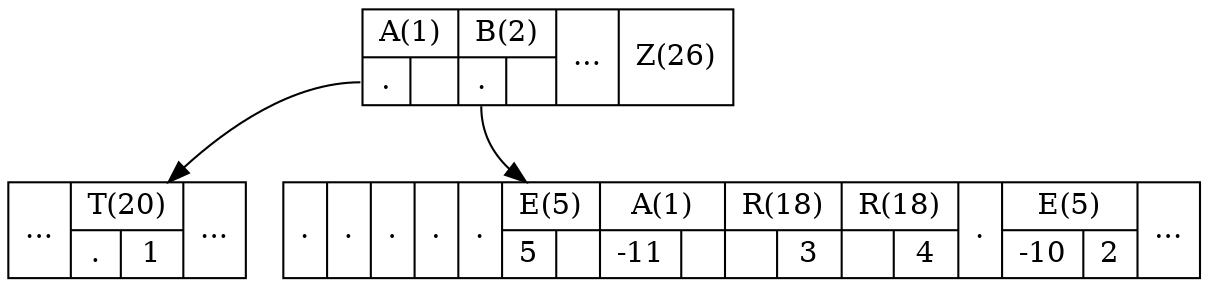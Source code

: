 digraph act_example {
node [shape = record];
root [label = "{A(1) | {<ptr1> . | }}|{B(2) | {<ptr2> . | }}|...|Z(26)"];
childA [label = "...|{<nA20>T(20)|{.|1}}|..."];
childB [label = ".|.|.|.|.|{E(5)|{5| }}|{A(1) | {-11 | }}|{R(18) | { | 3}}|{R(18) | { | 4}}|.|{E(5) | {-10 | 2}}|..."];
"root":ptr1 -> "childA";
"root":ptr2 -> "childB";
}
